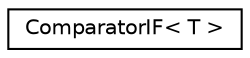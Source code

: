 digraph G
{
  edge [fontname="Helvetica",fontsize="10",labelfontname="Helvetica",labelfontsize="10"];
  node [fontname="Helvetica",fontsize="10",shape=record];
  rankdir="LR";
  Node1 [label="ComparatorIF\< T \>",height=0.2,width=0.4,color="black", fillcolor="white", style="filled",URL="$d0/dd5/interfaceComparatorIF_3_01T_01_4.html"];
}
